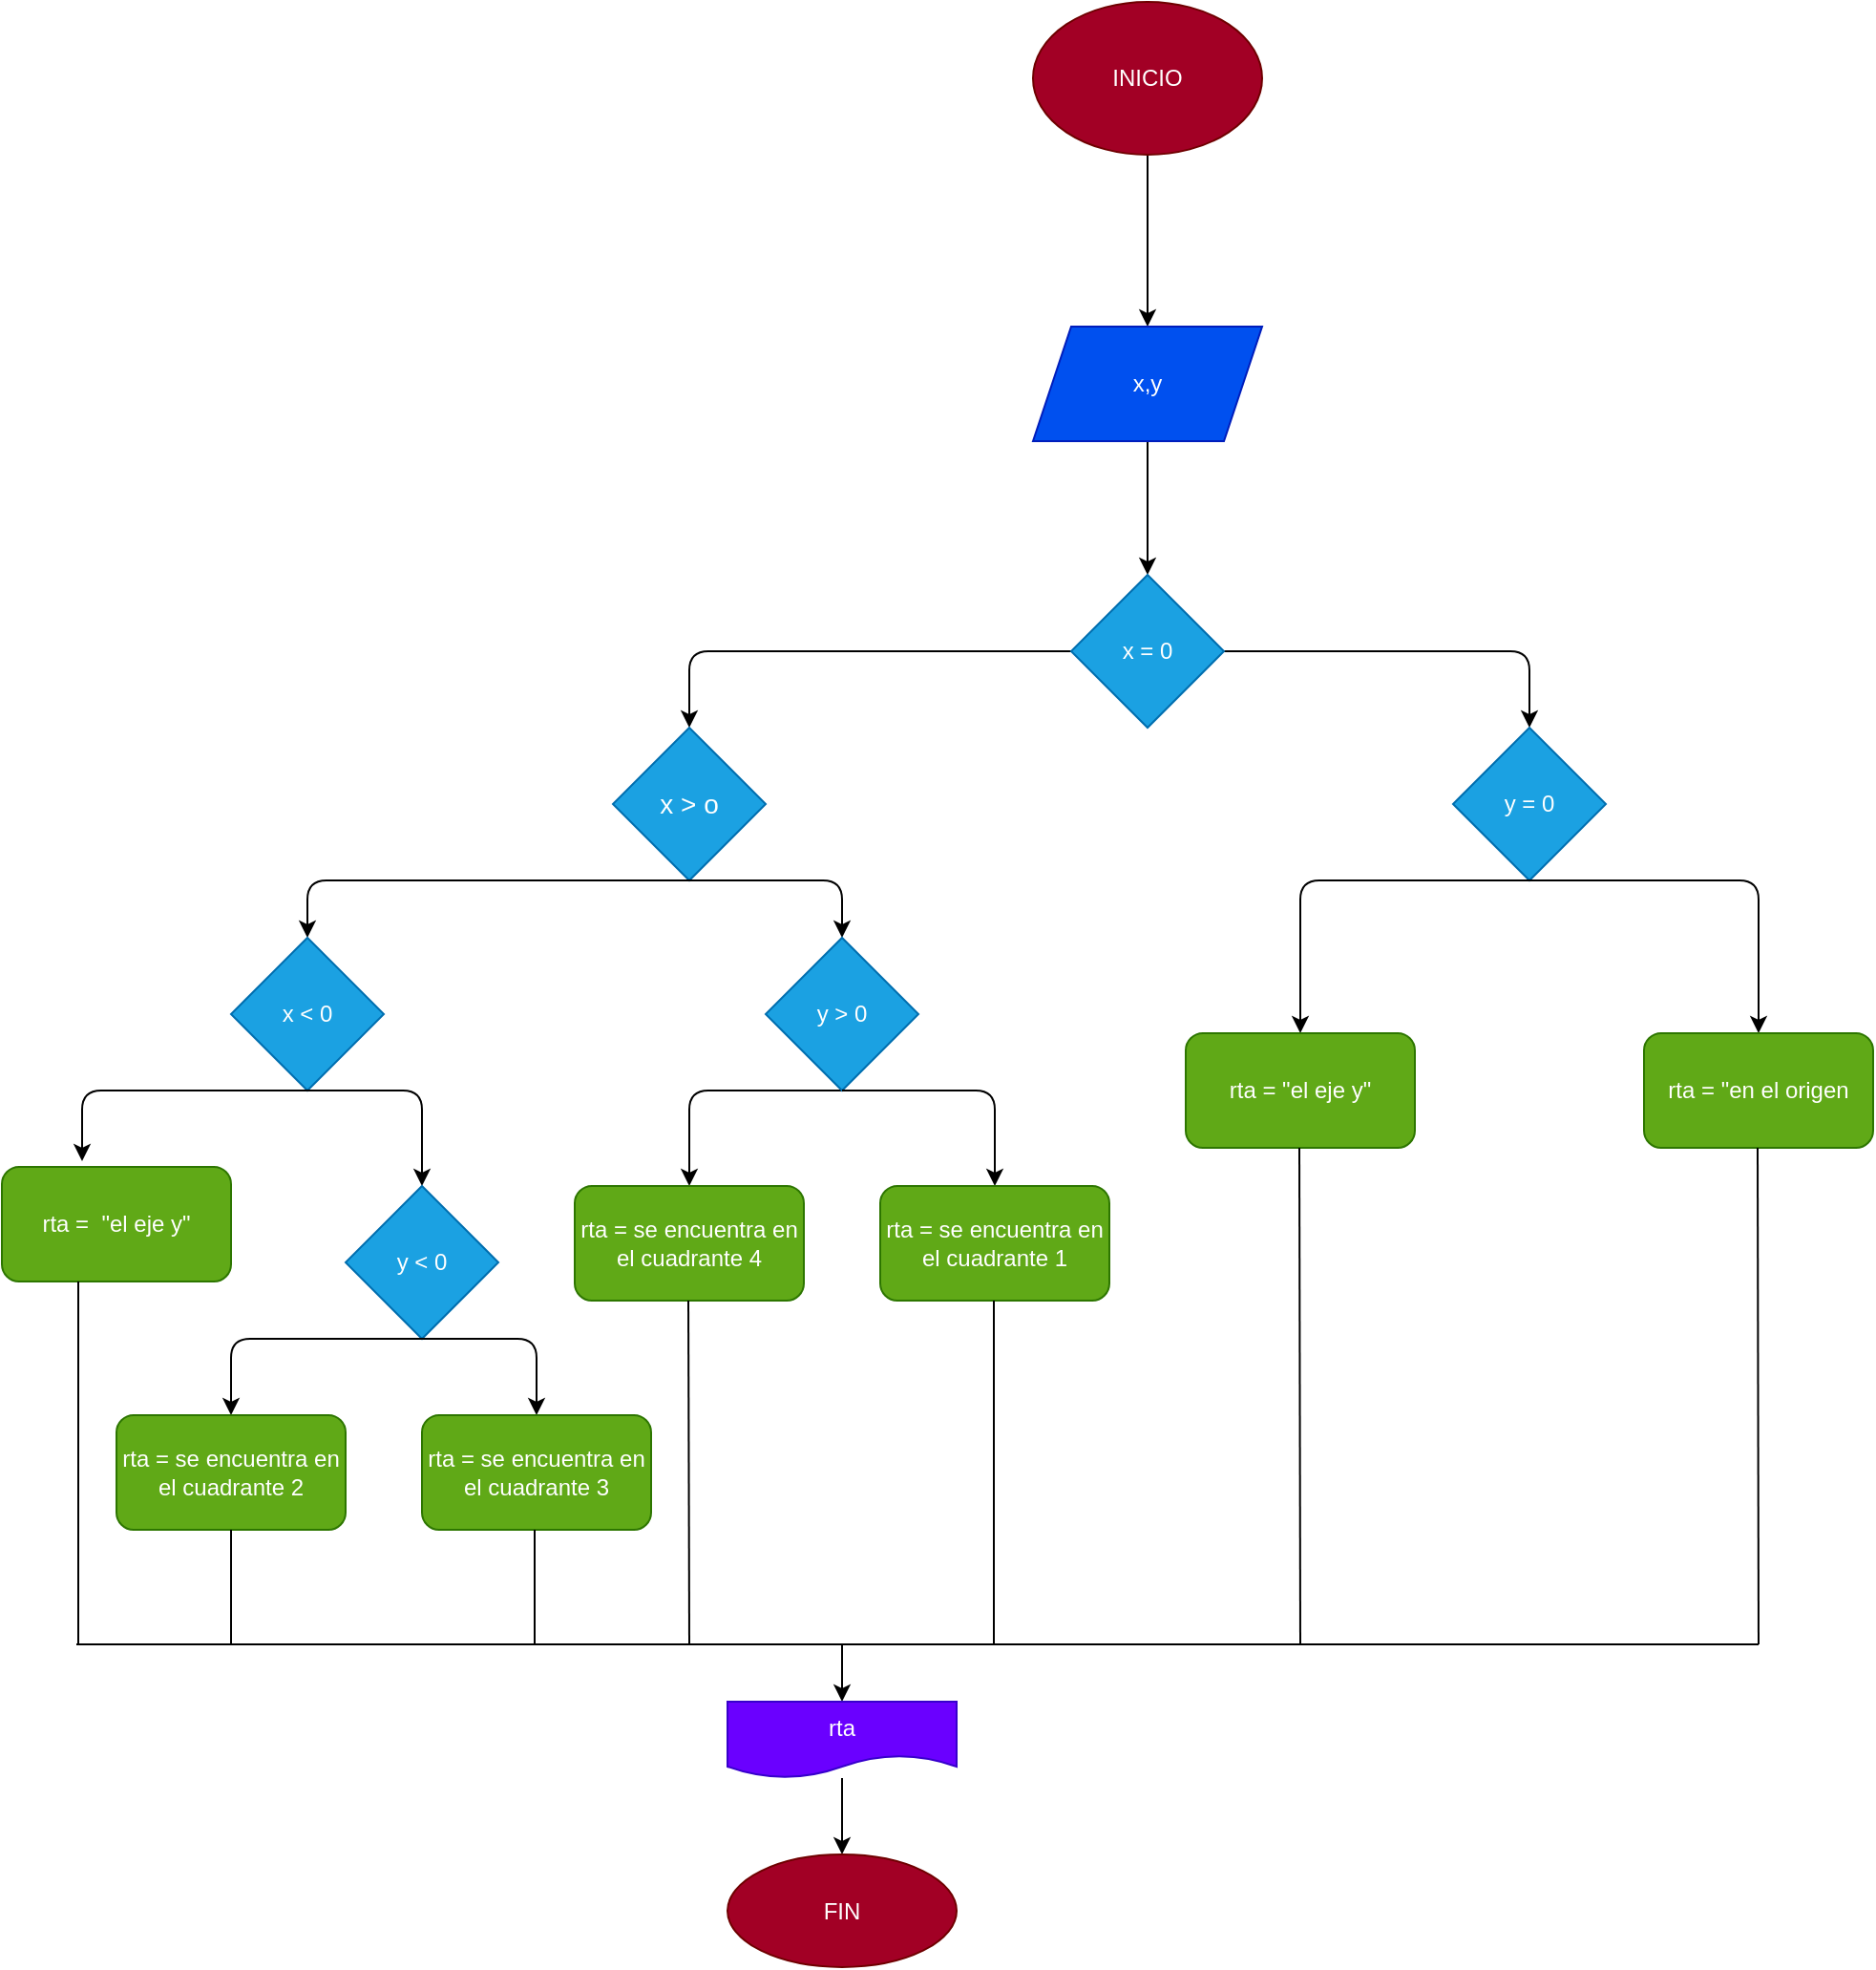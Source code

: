 <mxfile>
    <diagram id="0np9OuoZ9EY0Yb_LMfz7" name="Página-1">
        <mxGraphModel dx="1423" dy="461" grid="1" gridSize="10" guides="1" tooltips="1" connect="1" arrows="1" fold="1" page="1" pageScale="1" pageWidth="827" pageHeight="1169" math="0" shadow="0">
            <root>
                <mxCell id="0"/>
                <mxCell id="1" parent="0"/>
                <mxCell id="4" value="" style="edgeStyle=none;html=1;fontSize=14;" parent="1" source="2" target="3" edge="1">
                    <mxGeometry relative="1" as="geometry"/>
                </mxCell>
                <mxCell id="2" value="INICIO" style="ellipse;whiteSpace=wrap;html=1;fillColor=#a20025;fontColor=#ffffff;strokeColor=#6F0000;" parent="1" vertex="1">
                    <mxGeometry x="260" y="140" width="120" height="80" as="geometry"/>
                </mxCell>
                <mxCell id="6" value="" style="edgeStyle=none;html=1;fontSize=14;" parent="1" source="3" target="5" edge="1">
                    <mxGeometry relative="1" as="geometry"/>
                </mxCell>
                <mxCell id="3" value="x,y&lt;br&gt;" style="shape=parallelogram;perimeter=parallelogramPerimeter;whiteSpace=wrap;html=1;fixedSize=1;fillColor=#0050ef;fontColor=#ffffff;strokeColor=#001DBC;" parent="1" vertex="1">
                    <mxGeometry x="260" y="310" width="120" height="60" as="geometry"/>
                </mxCell>
                <mxCell id="8" value="" style="edgeStyle=none;html=1;fontSize=14;" parent="1" source="5" target="12" edge="1">
                    <mxGeometry relative="1" as="geometry">
                        <mxPoint x="520" y="560" as="targetPoint"/>
                        <Array as="points">
                            <mxPoint x="520" y="480"/>
                        </Array>
                    </mxGeometry>
                </mxCell>
                <mxCell id="10" value="" style="edgeStyle=none;html=1;fontSize=14;entryX=0.5;entryY=0;entryDx=0;entryDy=0;" parent="1" source="5" edge="1" target="11">
                    <mxGeometry relative="1" as="geometry">
                        <mxPoint x="220" y="480" as="targetPoint"/>
                        <Array as="points">
                            <mxPoint x="80" y="480"/>
                        </Array>
                    </mxGeometry>
                </mxCell>
                <mxCell id="5" value="x = 0" style="rhombus;whiteSpace=wrap;html=1;fillColor=#1ba1e2;fontColor=#ffffff;strokeColor=#006EAF;" parent="1" vertex="1">
                    <mxGeometry x="280" y="440" width="80" height="80" as="geometry"/>
                </mxCell>
                <mxCell id="11" value="x &amp;gt; o" style="rhombus;whiteSpace=wrap;html=1;fontSize=14;fillColor=#1ba1e2;fontColor=#ffffff;strokeColor=#006EAF;" parent="1" vertex="1">
                    <mxGeometry x="40" y="520" width="80" height="80" as="geometry"/>
                </mxCell>
                <mxCell id="12" value="y = 0" style="rhombus;whiteSpace=wrap;html=1;fillColor=#1ba1e2;fontColor=#ffffff;strokeColor=#006EAF;" vertex="1" parent="1">
                    <mxGeometry x="480" y="520" width="80" height="80" as="geometry"/>
                </mxCell>
                <mxCell id="13" value="" style="endArrow=classic;html=1;exitX=0.5;exitY=1;exitDx=0;exitDy=0;" edge="1" parent="1" source="12">
                    <mxGeometry width="50" height="50" relative="1" as="geometry">
                        <mxPoint x="530" y="610" as="sourcePoint"/>
                        <mxPoint x="400" y="680" as="targetPoint"/>
                        <Array as="points">
                            <mxPoint x="400" y="600"/>
                        </Array>
                    </mxGeometry>
                </mxCell>
                <mxCell id="14" value="" style="endArrow=classic;html=1;exitX=0.5;exitY=1;exitDx=0;exitDy=0;" edge="1" parent="1" source="12">
                    <mxGeometry width="50" height="50" relative="1" as="geometry">
                        <mxPoint x="380" y="590" as="sourcePoint"/>
                        <mxPoint x="640" y="680" as="targetPoint"/>
                        <Array as="points">
                            <mxPoint x="640" y="600"/>
                        </Array>
                    </mxGeometry>
                </mxCell>
                <mxCell id="15" value="rta = &quot;el eje y&quot;" style="rounded=1;whiteSpace=wrap;html=1;fillColor=#60a917;fontColor=#ffffff;strokeColor=#2D7600;" vertex="1" parent="1">
                    <mxGeometry x="340" y="680" width="120" height="60" as="geometry"/>
                </mxCell>
                <mxCell id="16" value="rta = &quot;en el origen" style="rounded=1;whiteSpace=wrap;html=1;fillColor=#60a917;fontColor=#ffffff;strokeColor=#2D7600;" vertex="1" parent="1">
                    <mxGeometry x="580" y="680" width="120" height="60" as="geometry"/>
                </mxCell>
                <mxCell id="17" value="" style="endArrow=classic;html=1;exitX=0.5;exitY=1;exitDx=0;exitDy=0;" edge="1" parent="1" source="11">
                    <mxGeometry width="50" height="50" relative="1" as="geometry">
                        <mxPoint x="380" y="640" as="sourcePoint"/>
                        <mxPoint x="160" y="630" as="targetPoint"/>
                        <Array as="points">
                            <mxPoint x="160" y="600"/>
                        </Array>
                    </mxGeometry>
                </mxCell>
                <mxCell id="18" value="" style="endArrow=classic;html=1;exitX=0.5;exitY=1;exitDx=0;exitDy=0;" edge="1" parent="1" source="11" target="19">
                    <mxGeometry width="50" height="50" relative="1" as="geometry">
                        <mxPoint x="380" y="640" as="sourcePoint"/>
                        <mxPoint y="660" as="targetPoint"/>
                        <Array as="points">
                            <mxPoint y="600"/>
                            <mxPoint x="-120" y="600"/>
                        </Array>
                    </mxGeometry>
                </mxCell>
                <mxCell id="19" value="x &amp;lt; 0" style="rhombus;whiteSpace=wrap;html=1;fillColor=#1ba1e2;fontColor=#ffffff;strokeColor=#006EAF;" vertex="1" parent="1">
                    <mxGeometry x="-160" y="630" width="80" height="80" as="geometry"/>
                </mxCell>
                <mxCell id="23" style="edgeStyle=none;html=1;" edge="1" parent="1">
                    <mxGeometry relative="1" as="geometry">
                        <mxPoint x="80" y="760" as="targetPoint"/>
                        <mxPoint x="160" y="710" as="sourcePoint"/>
                        <Array as="points">
                            <mxPoint x="80" y="710"/>
                        </Array>
                    </mxGeometry>
                </mxCell>
                <mxCell id="20" value="y &amp;gt; 0" style="rhombus;whiteSpace=wrap;html=1;fillColor=#1ba1e2;fontColor=#ffffff;strokeColor=#006EAF;" vertex="1" parent="1">
                    <mxGeometry x="120" y="630" width="80" height="80" as="geometry"/>
                </mxCell>
                <mxCell id="21" value="" style="endArrow=classic;html=1;exitX=0.5;exitY=1;exitDx=0;exitDy=0;" edge="1" parent="1" source="20">
                    <mxGeometry width="50" height="50" relative="1" as="geometry">
                        <mxPoint x="140" y="640" as="sourcePoint"/>
                        <mxPoint x="240" y="760" as="targetPoint"/>
                        <Array as="points">
                            <mxPoint x="240" y="710"/>
                        </Array>
                    </mxGeometry>
                </mxCell>
                <mxCell id="24" value="rta =&amp;nbsp; &quot;el eje y&quot;" style="rounded=1;whiteSpace=wrap;html=1;fillColor=#60a917;fontColor=#ffffff;strokeColor=#2D7600;" vertex="1" parent="1">
                    <mxGeometry x="-280" y="750" width="120" height="60" as="geometry"/>
                </mxCell>
                <mxCell id="25" value="rta = se encuentra en el cuadrante 4" style="rounded=1;whiteSpace=wrap;html=1;fillColor=#60a917;fontColor=#ffffff;strokeColor=#2D7600;" vertex="1" parent="1">
                    <mxGeometry x="20" y="760" width="120" height="60" as="geometry"/>
                </mxCell>
                <mxCell id="26" value="rta = se encuentra en el cuadrante 1" style="rounded=1;whiteSpace=wrap;html=1;fillColor=#60a917;fontColor=#ffffff;strokeColor=#2D7600;" vertex="1" parent="1">
                    <mxGeometry x="180" y="760" width="120" height="60" as="geometry"/>
                </mxCell>
                <mxCell id="27" value="" style="endArrow=classic;html=1;exitX=0.5;exitY=1;exitDx=0;exitDy=0;" edge="1" parent="1" source="19">
                    <mxGeometry width="50" height="50" relative="1" as="geometry">
                        <mxPoint x="140" y="810" as="sourcePoint"/>
                        <mxPoint x="-60" y="760" as="targetPoint"/>
                        <Array as="points">
                            <mxPoint x="-60" y="710"/>
                        </Array>
                    </mxGeometry>
                </mxCell>
                <mxCell id="28" value="" style="endArrow=classic;html=1;entryX=0.35;entryY=-0.05;entryDx=0;entryDy=0;entryPerimeter=0;" edge="1" parent="1" target="24">
                    <mxGeometry width="50" height="50" relative="1" as="geometry">
                        <mxPoint x="-120" y="710" as="sourcePoint"/>
                        <mxPoint x="190" y="760" as="targetPoint"/>
                        <Array as="points">
                            <mxPoint x="-238" y="710"/>
                        </Array>
                    </mxGeometry>
                </mxCell>
                <mxCell id="29" value="y &amp;lt; 0" style="rhombus;whiteSpace=wrap;html=1;fillColor=#1ba1e2;fontColor=#ffffff;strokeColor=#006EAF;" vertex="1" parent="1">
                    <mxGeometry x="-100" y="760" width="80" height="80" as="geometry"/>
                </mxCell>
                <mxCell id="31" value="" style="endArrow=classic;html=1;" edge="1" parent="1">
                    <mxGeometry width="50" height="50" relative="1" as="geometry">
                        <mxPoint x="-60" y="840" as="sourcePoint"/>
                        <mxPoint y="880" as="targetPoint"/>
                        <Array as="points">
                            <mxPoint y="840"/>
                        </Array>
                    </mxGeometry>
                </mxCell>
                <mxCell id="33" value="" style="endArrow=classic;html=1;" edge="1" parent="1">
                    <mxGeometry width="50" height="50" relative="1" as="geometry">
                        <mxPoint x="-60" y="840" as="sourcePoint"/>
                        <mxPoint x="-160" y="880" as="targetPoint"/>
                        <Array as="points">
                            <mxPoint x="-160" y="840"/>
                        </Array>
                    </mxGeometry>
                </mxCell>
                <mxCell id="34" value="rta = se encuentra en el cuadrante 3" style="rounded=1;whiteSpace=wrap;html=1;fillColor=#60a917;fontColor=#ffffff;strokeColor=#2D7600;" vertex="1" parent="1">
                    <mxGeometry x="-60" y="880" width="120" height="60" as="geometry"/>
                </mxCell>
                <mxCell id="35" value="rta = se encuentra en el cuadrante 2" style="rounded=1;whiteSpace=wrap;html=1;fillColor=#60a917;fontColor=#ffffff;strokeColor=#2D7600;" vertex="1" parent="1">
                    <mxGeometry x="-220" y="880" width="120" height="60" as="geometry"/>
                </mxCell>
                <mxCell id="37" value="" style="endArrow=none;html=1;" edge="1" parent="1">
                    <mxGeometry width="50" height="50" relative="1" as="geometry">
                        <mxPoint x="-240" y="1000" as="sourcePoint"/>
                        <mxPoint x="-240" y="810" as="targetPoint"/>
                    </mxGeometry>
                </mxCell>
                <mxCell id="39" value="" style="endArrow=none;html=1;" edge="1" parent="1">
                    <mxGeometry width="50" height="50" relative="1" as="geometry">
                        <mxPoint x="-1" y="1000" as="sourcePoint"/>
                        <mxPoint x="-1" y="940" as="targetPoint"/>
                    </mxGeometry>
                </mxCell>
                <mxCell id="40" value="" style="endArrow=none;html=1;" edge="1" parent="1">
                    <mxGeometry width="50" height="50" relative="1" as="geometry">
                        <mxPoint x="239.5" y="1000" as="sourcePoint"/>
                        <mxPoint x="239.5" y="820" as="targetPoint"/>
                    </mxGeometry>
                </mxCell>
                <mxCell id="41" value="" style="endArrow=none;html=1;" edge="1" parent="1">
                    <mxGeometry width="50" height="50" relative="1" as="geometry">
                        <mxPoint x="80" y="1000" as="sourcePoint"/>
                        <mxPoint x="79.5" y="820" as="targetPoint"/>
                    </mxGeometry>
                </mxCell>
                <mxCell id="42" value="" style="endArrow=none;html=1;entryX=0.5;entryY=1;entryDx=0;entryDy=0;" edge="1" parent="1" target="35">
                    <mxGeometry width="50" height="50" relative="1" as="geometry">
                        <mxPoint x="-160" y="1000" as="sourcePoint"/>
                        <mxPoint x="-190" y="860" as="targetPoint"/>
                    </mxGeometry>
                </mxCell>
                <mxCell id="43" value="" style="endArrow=none;html=1;" edge="1" parent="1">
                    <mxGeometry width="50" height="50" relative="1" as="geometry">
                        <mxPoint x="640" y="1000" as="sourcePoint"/>
                        <mxPoint x="-241" y="1000" as="targetPoint"/>
                    </mxGeometry>
                </mxCell>
                <mxCell id="44" value="" style="endArrow=none;html=1;" edge="1" parent="1">
                    <mxGeometry width="50" height="50" relative="1" as="geometry">
                        <mxPoint x="400" y="1000" as="sourcePoint"/>
                        <mxPoint x="399.5" y="740" as="targetPoint"/>
                    </mxGeometry>
                </mxCell>
                <mxCell id="45" value="" style="endArrow=none;html=1;" edge="1" parent="1">
                    <mxGeometry width="50" height="50" relative="1" as="geometry">
                        <mxPoint x="640" y="1000" as="sourcePoint"/>
                        <mxPoint x="639.5" y="740" as="targetPoint"/>
                    </mxGeometry>
                </mxCell>
                <mxCell id="46" value="" style="endArrow=classic;html=1;" edge="1" parent="1" target="47">
                    <mxGeometry width="50" height="50" relative="1" as="geometry">
                        <mxPoint x="160" y="1000" as="sourcePoint"/>
                        <mxPoint x="160" y="1040" as="targetPoint"/>
                    </mxGeometry>
                </mxCell>
                <mxCell id="49" value="" style="edgeStyle=none;html=1;" edge="1" parent="1" source="47" target="48">
                    <mxGeometry relative="1" as="geometry"/>
                </mxCell>
                <mxCell id="47" value="rta" style="shape=document;whiteSpace=wrap;html=1;boundedLbl=1;fillColor=#6a00ff;fontColor=#ffffff;strokeColor=#3700CC;" vertex="1" parent="1">
                    <mxGeometry x="100" y="1030" width="120" height="40" as="geometry"/>
                </mxCell>
                <mxCell id="48" value="FIN" style="ellipse;whiteSpace=wrap;html=1;fillColor=#a20025;fontColor=#ffffff;strokeColor=#6F0000;" vertex="1" parent="1">
                    <mxGeometry x="100" y="1110" width="120" height="59" as="geometry"/>
                </mxCell>
            </root>
        </mxGraphModel>
    </diagram>
</mxfile>